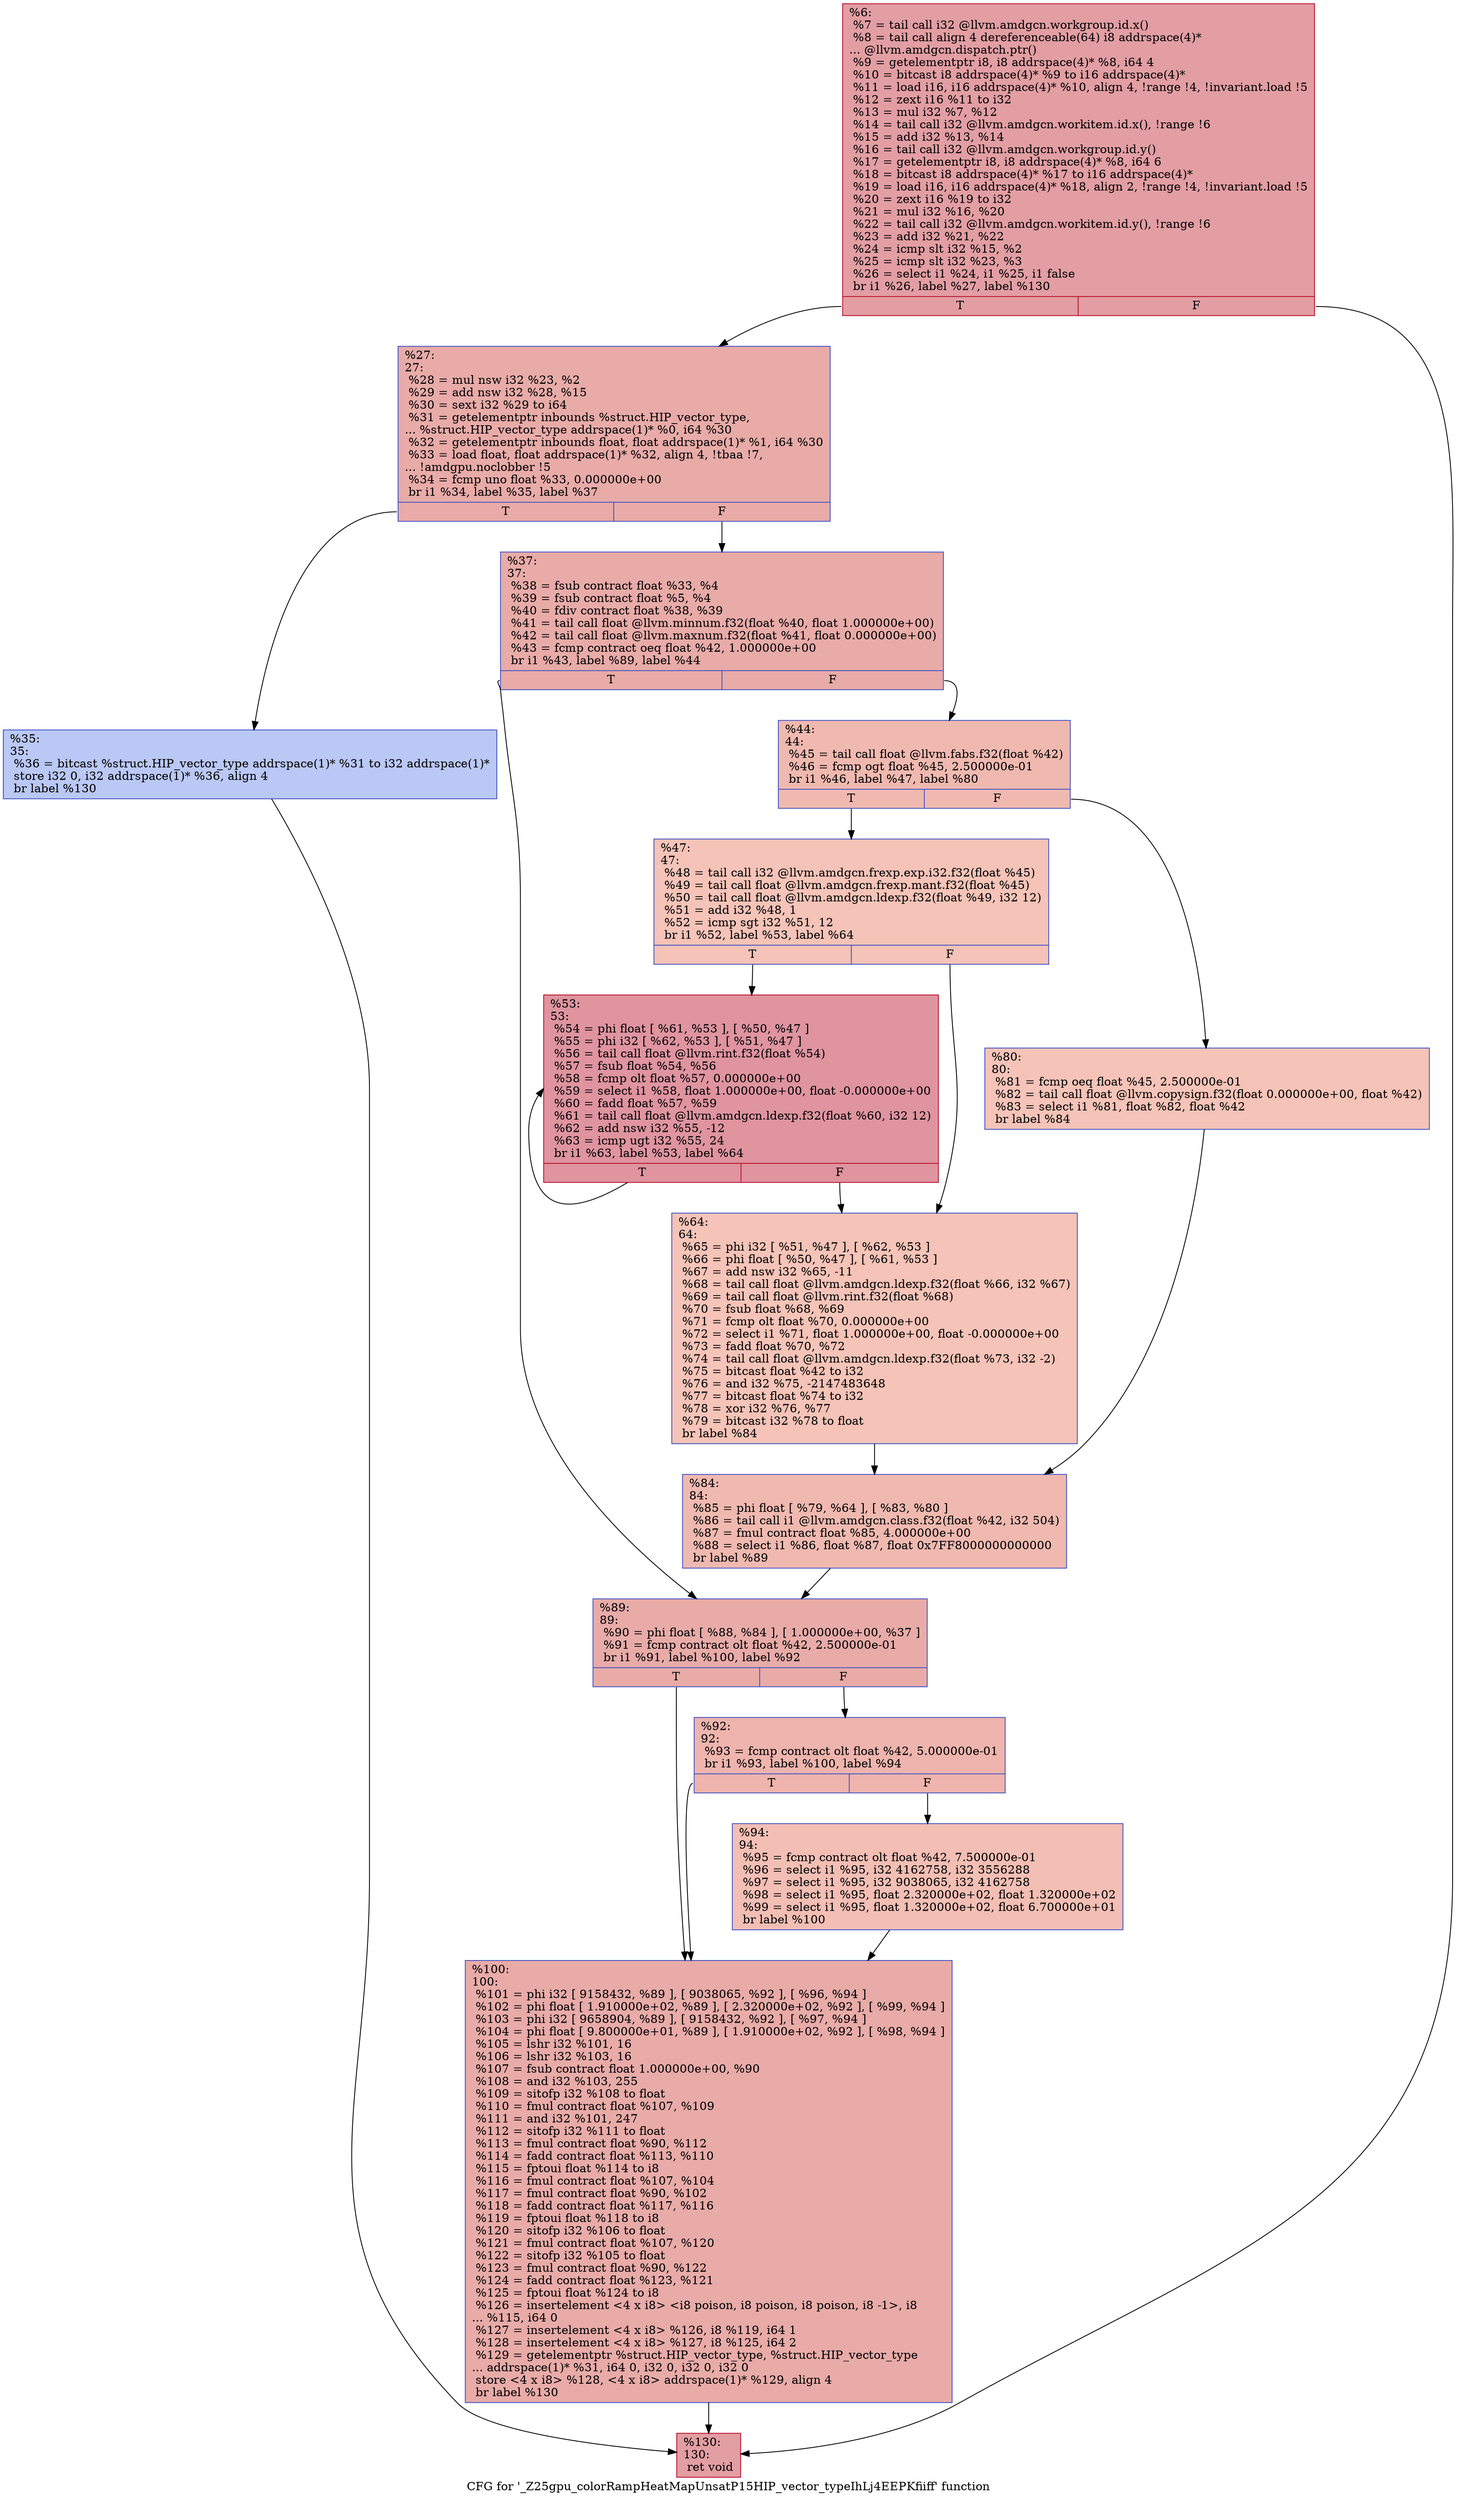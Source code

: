 digraph "CFG for '_Z25gpu_colorRampHeatMapUnsatP15HIP_vector_typeIhLj4EEPKfiiff' function" {
	label="CFG for '_Z25gpu_colorRampHeatMapUnsatP15HIP_vector_typeIhLj4EEPKfiiff' function";

	Node0x4e51700 [shape=record,color="#b70d28ff", style=filled, fillcolor="#be242e70",label="{%6:\l  %7 = tail call i32 @llvm.amdgcn.workgroup.id.x()\l  %8 = tail call align 4 dereferenceable(64) i8 addrspace(4)*\l... @llvm.amdgcn.dispatch.ptr()\l  %9 = getelementptr i8, i8 addrspace(4)* %8, i64 4\l  %10 = bitcast i8 addrspace(4)* %9 to i16 addrspace(4)*\l  %11 = load i16, i16 addrspace(4)* %10, align 4, !range !4, !invariant.load !5\l  %12 = zext i16 %11 to i32\l  %13 = mul i32 %7, %12\l  %14 = tail call i32 @llvm.amdgcn.workitem.id.x(), !range !6\l  %15 = add i32 %13, %14\l  %16 = tail call i32 @llvm.amdgcn.workgroup.id.y()\l  %17 = getelementptr i8, i8 addrspace(4)* %8, i64 6\l  %18 = bitcast i8 addrspace(4)* %17 to i16 addrspace(4)*\l  %19 = load i16, i16 addrspace(4)* %18, align 2, !range !4, !invariant.load !5\l  %20 = zext i16 %19 to i32\l  %21 = mul i32 %16, %20\l  %22 = tail call i32 @llvm.amdgcn.workitem.id.y(), !range !6\l  %23 = add i32 %21, %22\l  %24 = icmp slt i32 %15, %2\l  %25 = icmp slt i32 %23, %3\l  %26 = select i1 %24, i1 %25, i1 false\l  br i1 %26, label %27, label %130\l|{<s0>T|<s1>F}}"];
	Node0x4e51700:s0 -> Node0x4e55170;
	Node0x4e51700:s1 -> Node0x4e55200;
	Node0x4e55170 [shape=record,color="#3d50c3ff", style=filled, fillcolor="#cc403a70",label="{%27:\l27:                                               \l  %28 = mul nsw i32 %23, %2\l  %29 = add nsw i32 %28, %15\l  %30 = sext i32 %29 to i64\l  %31 = getelementptr inbounds %struct.HIP_vector_type,\l... %struct.HIP_vector_type addrspace(1)* %0, i64 %30\l  %32 = getelementptr inbounds float, float addrspace(1)* %1, i64 %30\l  %33 = load float, float addrspace(1)* %32, align 4, !tbaa !7,\l... !amdgpu.noclobber !5\l  %34 = fcmp uno float %33, 0.000000e+00\l  br i1 %34, label %35, label %37\l|{<s0>T|<s1>F}}"];
	Node0x4e55170:s0 -> Node0x4e56400;
	Node0x4e55170:s1 -> Node0x4e56490;
	Node0x4e56400 [shape=record,color="#3d50c3ff", style=filled, fillcolor="#6282ea70",label="{%35:\l35:                                               \l  %36 = bitcast %struct.HIP_vector_type addrspace(1)* %31 to i32 addrspace(1)*\l  store i32 0, i32 addrspace(1)* %36, align 4\l  br label %130\l}"];
	Node0x4e56400 -> Node0x4e55200;
	Node0x4e56490 [shape=record,color="#3d50c3ff", style=filled, fillcolor="#cc403a70",label="{%37:\l37:                                               \l  %38 = fsub contract float %33, %4\l  %39 = fsub contract float %5, %4\l  %40 = fdiv contract float %38, %39\l  %41 = tail call float @llvm.minnum.f32(float %40, float 1.000000e+00)\l  %42 = tail call float @llvm.maxnum.f32(float %41, float 0.000000e+00)\l  %43 = fcmp contract oeq float %42, 1.000000e+00\l  br i1 %43, label %89, label %44\l|{<s0>T|<s1>F}}"];
	Node0x4e56490:s0 -> Node0x4e56dc0;
	Node0x4e56490:s1 -> Node0x4e56e50;
	Node0x4e56e50 [shape=record,color="#3d50c3ff", style=filled, fillcolor="#de614d70",label="{%44:\l44:                                               \l  %45 = tail call float @llvm.fabs.f32(float %42)\l  %46 = fcmp ogt float %45, 2.500000e-01\l  br i1 %46, label %47, label %80\l|{<s0>T|<s1>F}}"];
	Node0x4e56e50:s0 -> Node0x4e57240;
	Node0x4e56e50:s1 -> Node0x4e572d0;
	Node0x4e57240 [shape=record,color="#3d50c3ff", style=filled, fillcolor="#e8765c70",label="{%47:\l47:                                               \l  %48 = tail call i32 @llvm.amdgcn.frexp.exp.i32.f32(float %45)\l  %49 = tail call float @llvm.amdgcn.frexp.mant.f32(float %45)\l  %50 = tail call float @llvm.amdgcn.ldexp.f32(float %49, i32 12)\l  %51 = add i32 %48, 1\l  %52 = icmp sgt i32 %51, 12\l  br i1 %52, label %53, label %64\l|{<s0>T|<s1>F}}"];
	Node0x4e57240:s0 -> Node0x4e57c00;
	Node0x4e57240:s1 -> Node0x4e57c90;
	Node0x4e57c00 [shape=record,color="#b70d28ff", style=filled, fillcolor="#b70d2870",label="{%53:\l53:                                               \l  %54 = phi float [ %61, %53 ], [ %50, %47 ]\l  %55 = phi i32 [ %62, %53 ], [ %51, %47 ]\l  %56 = tail call float @llvm.rint.f32(float %54)\l  %57 = fsub float %54, %56\l  %58 = fcmp olt float %57, 0.000000e+00\l  %59 = select i1 %58, float 1.000000e+00, float -0.000000e+00\l  %60 = fadd float %57, %59\l  %61 = tail call float @llvm.amdgcn.ldexp.f32(float %60, i32 12)\l  %62 = add nsw i32 %55, -12\l  %63 = icmp ugt i32 %55, 24\l  br i1 %63, label %53, label %64\l|{<s0>T|<s1>F}}"];
	Node0x4e57c00:s0 -> Node0x4e57c00;
	Node0x4e57c00:s1 -> Node0x4e57c90;
	Node0x4e57c90 [shape=record,color="#3d50c3ff", style=filled, fillcolor="#e8765c70",label="{%64:\l64:                                               \l  %65 = phi i32 [ %51, %47 ], [ %62, %53 ]\l  %66 = phi float [ %50, %47 ], [ %61, %53 ]\l  %67 = add nsw i32 %65, -11\l  %68 = tail call float @llvm.amdgcn.ldexp.f32(float %66, i32 %67)\l  %69 = tail call float @llvm.rint.f32(float %68)\l  %70 = fsub float %68, %69\l  %71 = fcmp olt float %70, 0.000000e+00\l  %72 = select i1 %71, float 1.000000e+00, float -0.000000e+00\l  %73 = fadd float %70, %72\l  %74 = tail call float @llvm.amdgcn.ldexp.f32(float %73, i32 -2)\l  %75 = bitcast float %42 to i32\l  %76 = and i32 %75, -2147483648\l  %77 = bitcast float %74 to i32\l  %78 = xor i32 %76, %77\l  %79 = bitcast i32 %78 to float\l  br label %84\l}"];
	Node0x4e57c90 -> Node0x4e59420;
	Node0x4e572d0 [shape=record,color="#3d50c3ff", style=filled, fillcolor="#e8765c70",label="{%80:\l80:                                               \l  %81 = fcmp oeq float %45, 2.500000e-01\l  %82 = tail call float @llvm.copysign.f32(float 0.000000e+00, float %42)\l  %83 = select i1 %81, float %82, float %42\l  br label %84\l}"];
	Node0x4e572d0 -> Node0x4e59420;
	Node0x4e59420 [shape=record,color="#3d50c3ff", style=filled, fillcolor="#de614d70",label="{%84:\l84:                                               \l  %85 = phi float [ %79, %64 ], [ %83, %80 ]\l  %86 = tail call i1 @llvm.amdgcn.class.f32(float %42, i32 504)\l  %87 = fmul contract float %85, 4.000000e+00\l  %88 = select i1 %86, float %87, float 0x7FF8000000000000\l  br label %89\l}"];
	Node0x4e59420 -> Node0x4e56dc0;
	Node0x4e56dc0 [shape=record,color="#3d50c3ff", style=filled, fillcolor="#cc403a70",label="{%89:\l89:                                               \l  %90 = phi float [ %88, %84 ], [ 1.000000e+00, %37 ]\l  %91 = fcmp contract olt float %42, 2.500000e-01\l  br i1 %91, label %100, label %92\l|{<s0>T|<s1>F}}"];
	Node0x4e56dc0:s0 -> Node0x4e59e60;
	Node0x4e56dc0:s1 -> Node0x4e59eb0;
	Node0x4e59eb0 [shape=record,color="#3d50c3ff", style=filled, fillcolor="#d8564670",label="{%92:\l92:                                               \l  %93 = fcmp contract olt float %42, 5.000000e-01\l  br i1 %93, label %100, label %94\l|{<s0>T|<s1>F}}"];
	Node0x4e59eb0:s0 -> Node0x4e59e60;
	Node0x4e59eb0:s1 -> Node0x4e5a080;
	Node0x4e5a080 [shape=record,color="#3d50c3ff", style=filled, fillcolor="#e36c5570",label="{%94:\l94:                                               \l  %95 = fcmp contract olt float %42, 7.500000e-01\l  %96 = select i1 %95, i32 4162758, i32 3556288\l  %97 = select i1 %95, i32 9038065, i32 4162758\l  %98 = select i1 %95, float 2.320000e+02, float 1.320000e+02\l  %99 = select i1 %95, float 1.320000e+02, float 6.700000e+01\l  br label %100\l}"];
	Node0x4e5a080 -> Node0x4e59e60;
	Node0x4e59e60 [shape=record,color="#3d50c3ff", style=filled, fillcolor="#cc403a70",label="{%100:\l100:                                              \l  %101 = phi i32 [ 9158432, %89 ], [ 9038065, %92 ], [ %96, %94 ]\l  %102 = phi float [ 1.910000e+02, %89 ], [ 2.320000e+02, %92 ], [ %99, %94 ]\l  %103 = phi i32 [ 9658904, %89 ], [ 9158432, %92 ], [ %97, %94 ]\l  %104 = phi float [ 9.800000e+01, %89 ], [ 1.910000e+02, %92 ], [ %98, %94 ]\l  %105 = lshr i32 %101, 16\l  %106 = lshr i32 %103, 16\l  %107 = fsub contract float 1.000000e+00, %90\l  %108 = and i32 %103, 255\l  %109 = sitofp i32 %108 to float\l  %110 = fmul contract float %107, %109\l  %111 = and i32 %101, 247\l  %112 = sitofp i32 %111 to float\l  %113 = fmul contract float %90, %112\l  %114 = fadd contract float %113, %110\l  %115 = fptoui float %114 to i8\l  %116 = fmul contract float %107, %104\l  %117 = fmul contract float %90, %102\l  %118 = fadd contract float %117, %116\l  %119 = fptoui float %118 to i8\l  %120 = sitofp i32 %106 to float\l  %121 = fmul contract float %107, %120\l  %122 = sitofp i32 %105 to float\l  %123 = fmul contract float %90, %122\l  %124 = fadd contract float %123, %121\l  %125 = fptoui float %124 to i8\l  %126 = insertelement \<4 x i8\> \<i8 poison, i8 poison, i8 poison, i8 -1\>, i8\l... %115, i64 0\l  %127 = insertelement \<4 x i8\> %126, i8 %119, i64 1\l  %128 = insertelement \<4 x i8\> %127, i8 %125, i64 2\l  %129 = getelementptr %struct.HIP_vector_type, %struct.HIP_vector_type\l... addrspace(1)* %31, i64 0, i32 0, i32 0, i32 0\l  store \<4 x i8\> %128, \<4 x i8\> addrspace(1)* %129, align 4\l  br label %130\l}"];
	Node0x4e59e60 -> Node0x4e55200;
	Node0x4e55200 [shape=record,color="#b70d28ff", style=filled, fillcolor="#be242e70",label="{%130:\l130:                                              \l  ret void\l}"];
}

